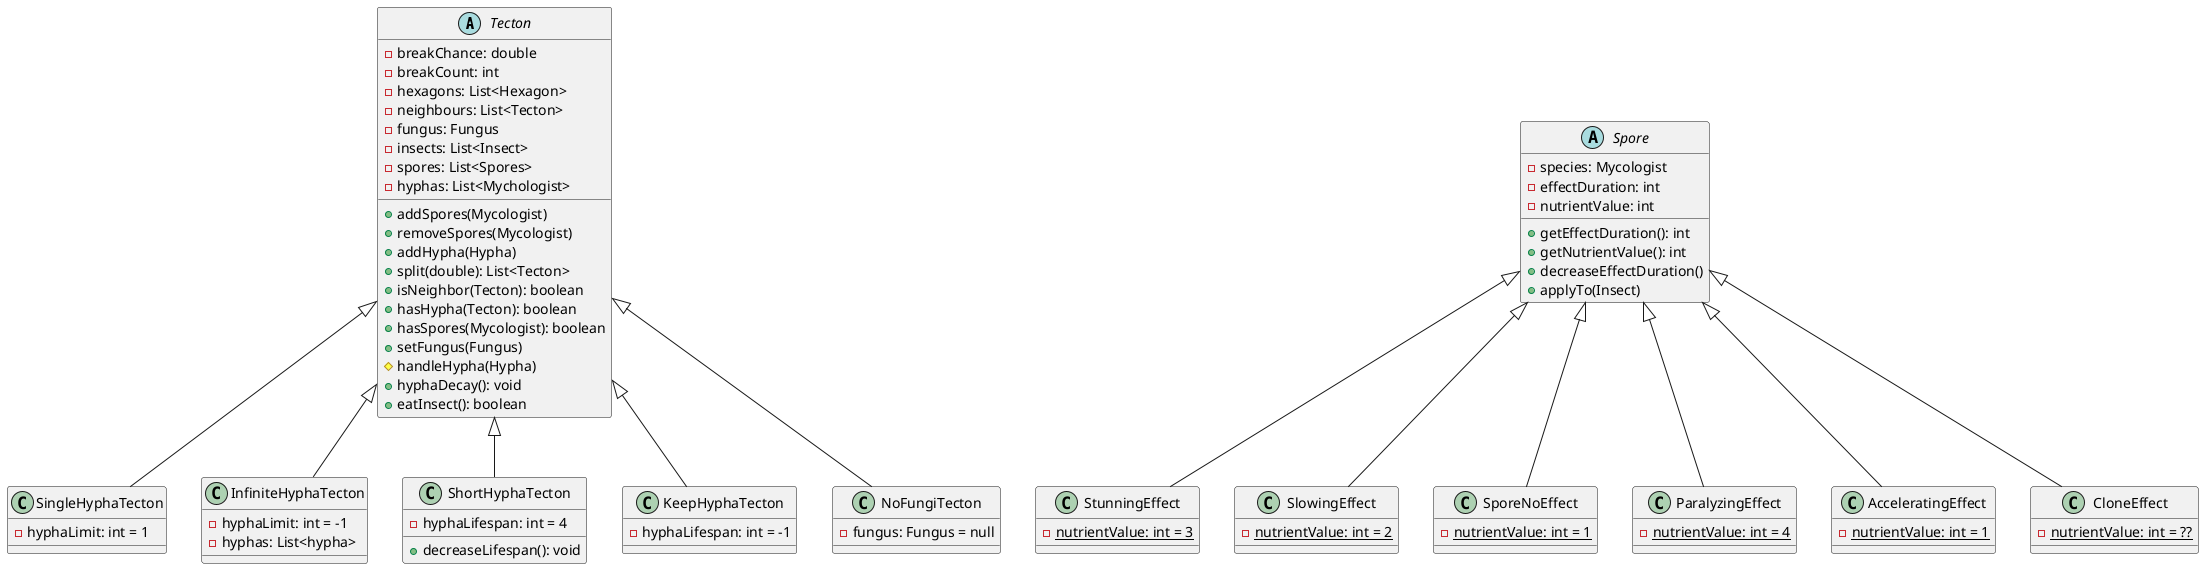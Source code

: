 @startuml

abstract class Tecton {
    - breakChance: double
    - breakCount: int
    - hexagons: List<Hexagon>
    - neighbours: List<Tecton>
    - fungus: Fungus
    - insects: List<Insect>
    - spores: List<Spores>
    - hyphas: List<Mychologist>
    + addSpores(Mycologist)
    + removeSpores(Mycologist)
    + addHypha(Hypha)
    + split(double): List<Tecton>
    + isNeighbor(Tecton): boolean
    + hasHypha(Tecton): boolean
    + hasSpores(Mycologist): boolean
    + setFungus(Fungus)
    # handleHypha(Hypha)
    + hyphaDecay(): void
    + eatInsect(): boolean
}
class SingleHyphaTecton extends Tecton{
    - hyphaLimit: int = 1
}
class InfiniteHyphaTecton  extends Tecton{
    - hyphaLimit: int = -1
    - hyphas: List<hypha>
}
class ShortHyphaTecton  extends Tecton{
    - hyphaLifespan: int = 4
    + decreaseLifespan(): void 
}
class KeepHyphaTecton extends Tecton{ 
    - hyphaLifespan: int = -1
}
class NoFungiTecton extends Tecton{
    - fungus: Fungus = null
}


abstract class Spore {
    - species: Mycologist
    - effectDuration: int
    - nutrientValue: int
    + getEffectDuration(): int
    + getNutrientValue(): int
    + decreaseEffectDuration()
    + applyTo(Insect)
}

class StunningEffect extends Spore{
    {static} - nutrientValue: int = 3
}
class SlowingEffect extends Spore{
    {static} - nutrientValue: int = 2
}
class SporeNoEffect extends Spore{
    {static} - nutrientValue: int = 1
}
class ParalyzingEffect extends Spore{
    {static} - nutrientValue: int = 4
}
class AcceleratingEffect extends Spore{
    {static} - nutrientValue: int = 1
}
class CloneEffect extends Spore{
    {static} - nutrientValue: int = ??
}

@enduml